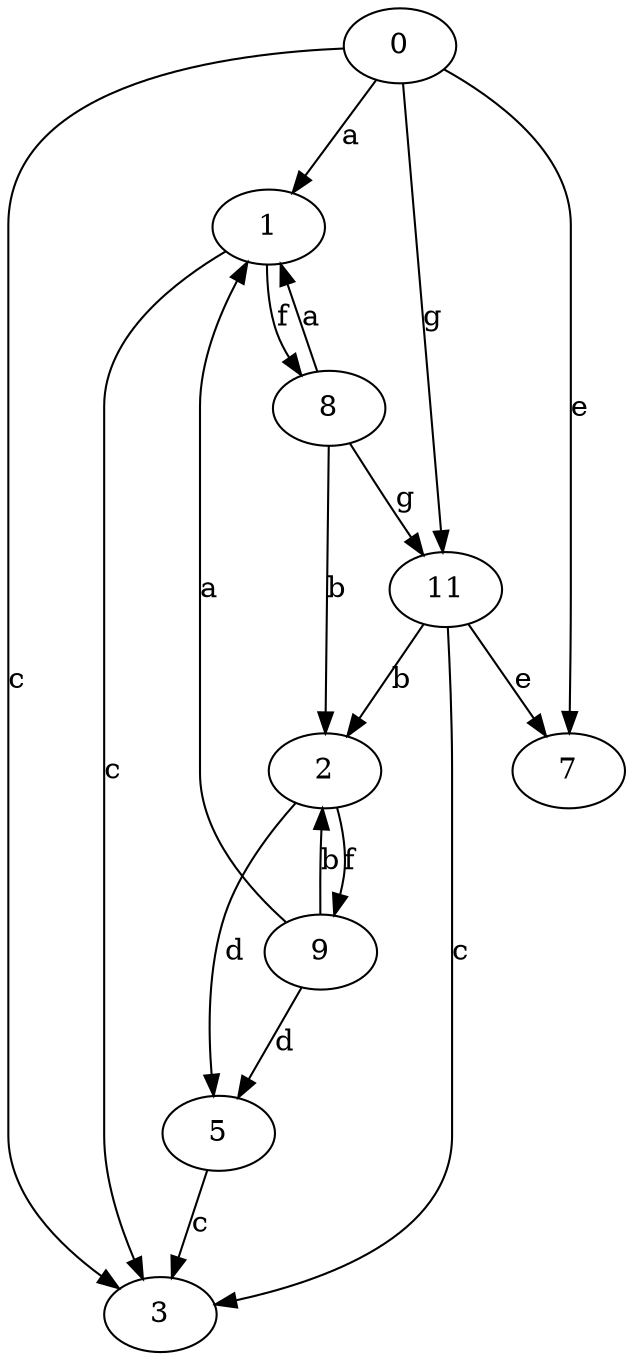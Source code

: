 strict digraph  {
0;
1;
2;
3;
5;
7;
8;
9;
11;
0 -> 1  [label=a];
0 -> 3  [label=c];
0 -> 7  [label=e];
0 -> 11  [label=g];
1 -> 3  [label=c];
1 -> 8  [label=f];
2 -> 5  [label=d];
2 -> 9  [label=f];
5 -> 3  [label=c];
8 -> 1  [label=a];
8 -> 2  [label=b];
8 -> 11  [label=g];
9 -> 1  [label=a];
9 -> 2  [label=b];
9 -> 5  [label=d];
11 -> 2  [label=b];
11 -> 3  [label=c];
11 -> 7  [label=e];
}
